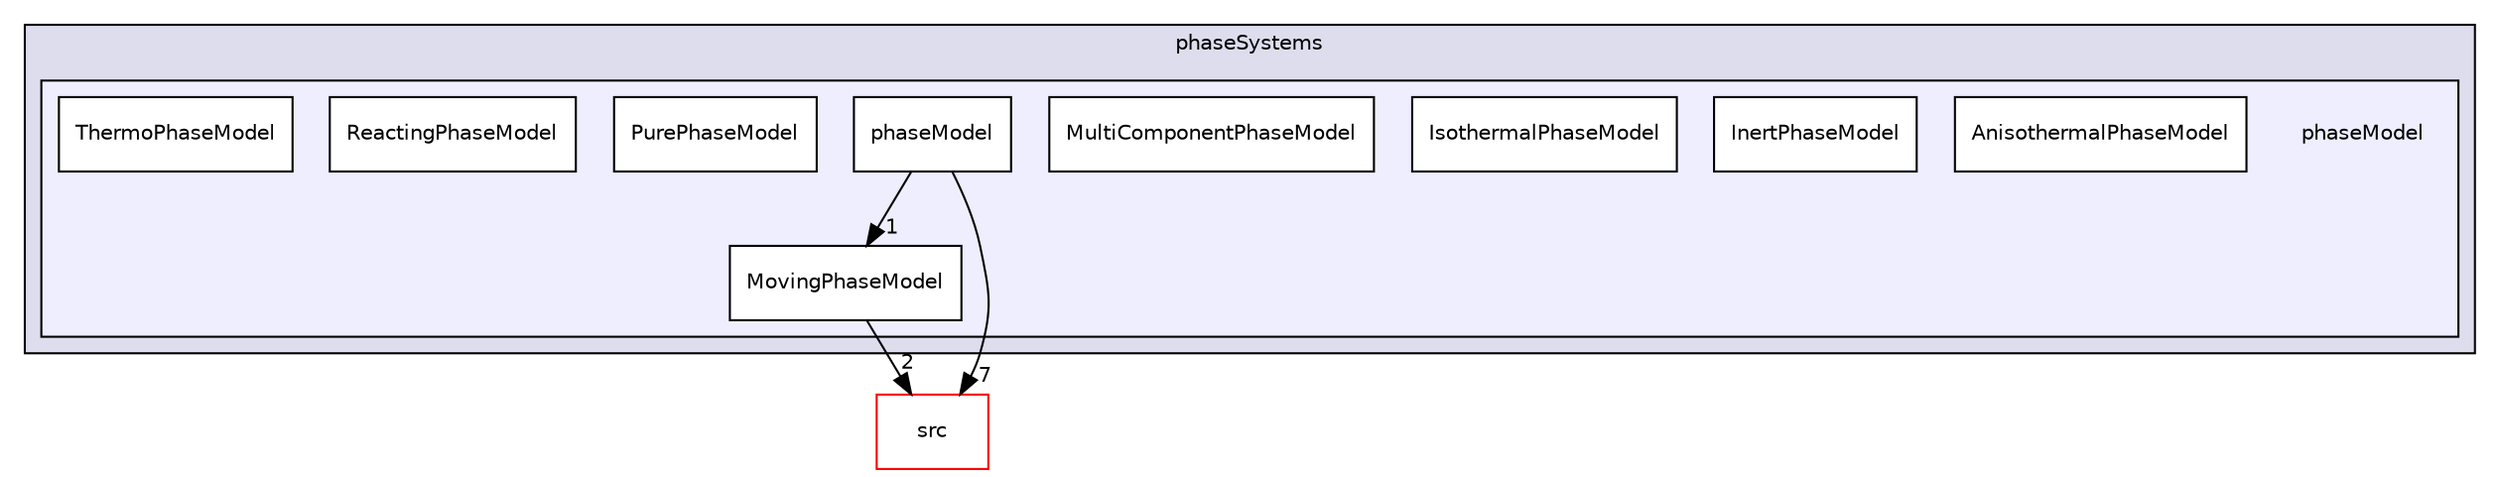 digraph "applications/solvers/multiphase/reactingEulerFoam/phaseSystems/phaseModel" {
  bgcolor=transparent;
  compound=true
  node [ fontsize="10", fontname="Helvetica"];
  edge [ labelfontsize="10", labelfontname="Helvetica"];
  subgraph clusterdir_bc741cf0feed825022d764837944696d {
    graph [ bgcolor="#ddddee", pencolor="black", label="phaseSystems" fontname="Helvetica", fontsize="10", URL="dir_bc741cf0feed825022d764837944696d.html"]
  subgraph clusterdir_de2215bca3b7007a388f9dfd3a1d4715 {
    graph [ bgcolor="#eeeeff", pencolor="black", label="" URL="dir_de2215bca3b7007a388f9dfd3a1d4715.html"];
    dir_de2215bca3b7007a388f9dfd3a1d4715 [shape=plaintext label="phaseModel"];
    dir_acf6fa1842922979384bc297368aa50f [shape=box label="AnisothermalPhaseModel" color="black" fillcolor="white" style="filled" URL="dir_acf6fa1842922979384bc297368aa50f.html"];
    dir_82a26939838175bae4acb370648eacbd [shape=box label="InertPhaseModel" color="black" fillcolor="white" style="filled" URL="dir_82a26939838175bae4acb370648eacbd.html"];
    dir_9178f3f6965771c11e239b3f734aec30 [shape=box label="IsothermalPhaseModel" color="black" fillcolor="white" style="filled" URL="dir_9178f3f6965771c11e239b3f734aec30.html"];
    dir_88d9122027a8cc2c838aa264e023555e [shape=box label="MovingPhaseModel" color="black" fillcolor="white" style="filled" URL="dir_88d9122027a8cc2c838aa264e023555e.html"];
    dir_a3612dff83d214b91dd14d2c4c086236 [shape=box label="MultiComponentPhaseModel" color="black" fillcolor="white" style="filled" URL="dir_a3612dff83d214b91dd14d2c4c086236.html"];
    dir_7f27ab811fa390be9d18e662172e74b7 [shape=box label="phaseModel" color="black" fillcolor="white" style="filled" URL="dir_7f27ab811fa390be9d18e662172e74b7.html"];
    dir_99e5fb817b3b827f5cc31571577369c2 [shape=box label="PurePhaseModel" color="black" fillcolor="white" style="filled" URL="dir_99e5fb817b3b827f5cc31571577369c2.html"];
    dir_13eb0135d55be060c8c8783afb13c88a [shape=box label="ReactingPhaseModel" color="black" fillcolor="white" style="filled" URL="dir_13eb0135d55be060c8c8783afb13c88a.html"];
    dir_812db3b6f7add81e7819561b4bc91714 [shape=box label="ThermoPhaseModel" color="black" fillcolor="white" style="filled" URL="dir_812db3b6f7add81e7819561b4bc91714.html"];
  }
  }
  dir_68267d1309a1af8e8297ef4c3efbcdba [shape=box label="src" color="red" URL="dir_68267d1309a1af8e8297ef4c3efbcdba.html"];
  dir_88d9122027a8cc2c838aa264e023555e->dir_68267d1309a1af8e8297ef4c3efbcdba [headlabel="2", labeldistance=1.5 headhref="dir_000348_000737.html"];
  dir_7f27ab811fa390be9d18e662172e74b7->dir_68267d1309a1af8e8297ef4c3efbcdba [headlabel="7", labeldistance=1.5 headhref="dir_000146_000737.html"];
  dir_7f27ab811fa390be9d18e662172e74b7->dir_88d9122027a8cc2c838aa264e023555e [headlabel="1", labeldistance=1.5 headhref="dir_000146_000348.html"];
}
